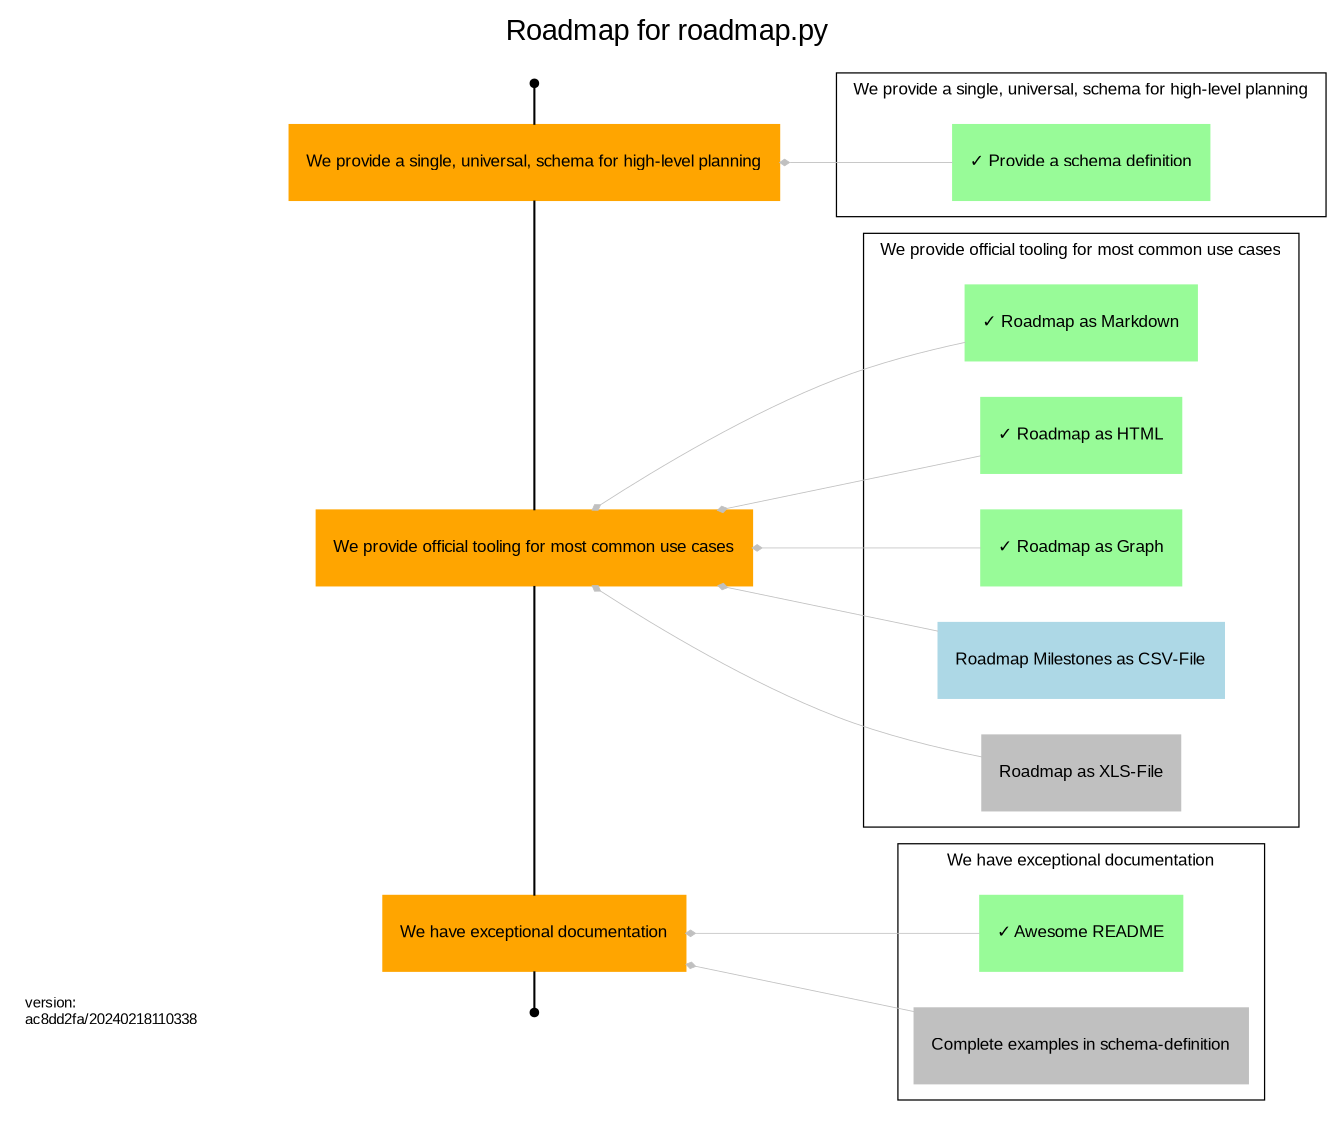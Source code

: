 digraph Roadmap {
  rankdir=RL;
  label="Roadmap for roadmap.py"
  tooltip="This is the planning roadmap for the [uroflavin/roadmap](https://github.com/uroflavin/roadmap) project. 
It acts as both the plan for implementing this tool as well as a demonstration of what a roadmap might look like.

One good example is this roadmap itself. 
What to-do and what is already done to implement roadmap.py can you see in this picture.

![Roadmap Objectives and Keyresults, rendered from roadmap.yml](roadmap.dot.png)

One of the things you'll immediately notice about this file is that it uses *Markdown* for formatting of text and is designed around a structured YAML schema. 
The goal is to make this as easy as possible for humans to read and reason about, while also enabling powerful visualizations to be generated based on the content.
";
  fontname="Arial";
  labelloc="t";

  node[style="filled",shape="rectangle",color="orange",fontname="Arial",fontsize=8];
  edge[weight=1,group="milestones",arrowhead="none"];

  {
	rank=same;

	start[label="Start",shape="point",color="",tooltip="This is the start of your roadmap."];
    end[label="End",shape="point",color="",tooltip="This is the end of your roadmap."];
    
    
    o1 [label="We provide a single, universal, schema for high-level planning",tooltip="The goal of this project is, primarily, to provide a single schema that can be used by different teams to describe the work they are doing and their future intentions. 
The usefulness and applicability of this schema to real-world problem domains will determine whether anything else we do here is of value.
"];
        
            "start" -> o1;
        
    o2 [label="We provide official tooling for most common use cases",tooltip="While the goal of having a single unified schema for planning is that it enables the development of tools that automate various aspects of planning, most teams are not going to adopt this if the fundamentals aren't already solved for them. 
This includes things like being able to visualize your road map in common formats, validating it against the schema etc.
"];
        
            o1 -> o2;
        
    o3 [label="We have exceptional documentation",tooltip="Adoption of something intended to make planning easier is only going to be successful if it is easy to use, and a critical part of that is great documentation. 
Our goal is that someone with no familiarity with our tooling can ramp up and have an initial road map ready for use within only a few minutes.
"];
        
            o2 -> o3;
        
            o3 -> "end" ;
        }
  node[color="grey"];
  edge[weight=5,color="grey",penwidth=0.4,arrowsize=0.4,group="dependencies",arrowhead="diamond"];

  
        
        subgraph cluster_o1 {
            label="We provide a single, universal, schema for high-level planning";
            tooltip="The goal of this project is, primarily, to provide a single schema that can be used by different teams to describe the work they are doing and their future intentions. 
The usefulness and applicability of this schema to real-world problem domains will determine whether anything else we do here is of value.
";
            fontsize=8;
            penwidth=0.6;
            
                
                
                    
                o1_r1 [label="✓ Provide a schema definition",tooltip="Develop a schema that fulfills the main requirements of the objective",color="palegreen"];
                o1_r1 -> o1;
            }
    
        
        subgraph cluster_o2 {
            label="We provide official tooling for most common use cases";
            tooltip="While the goal of having a single unified schema for planning is that it enables the development of tools that automate various aspects of planning, most teams are not going to adopt this if the fundamentals aren't already solved for them. 
This includes things like being able to visualize your road map in common formats, validating it against the schema etc.
";
            fontsize=8;
            penwidth=0.6;
            
                
                
                    
                o2_r1 [label="✓ Roadmap as Markdown",tooltip="We should be able to generate some markdown out of roadmap.yml
",color="palegreen"];
                o2_r1 -> o2;
            
                
                
                    
                o2_r2 [label="✓ Roadmap as HTML",tooltip="We should be able to generate some html out of roadmap.yml
",color="palegreen"];
                o2_r2 -> o2;
            
                
                
                    
                o2_r3 [label="✓ Roadmap as Graph",tooltip="We should be able to generate some dot out of roadmap.yml
",color="palegreen"];
                o2_r3 -> o2;
            
                
                
                    
                o2_r4 [label="Roadmap Milestones as CSV-File",tooltip="Excel is THE projectmanagement tool. 
To render some progress in your favorite tool ;-) we should be able to generate some csv out of roadmap.yml-milestone and deliverables.
CSV is limited capable for exporting everything, so this would be a good first step towards Roadmap als XLS-File.
",color="lightblue"];
                o2_r4 -> o2;
            
                
                
                    
                o2_r5 [label="Roadmap as XLS-File",tooltip="We should be able to generate some xls out of roadmap.yml
",color="grey"];
                o2_r5 -> o2;
            }
    
        
        subgraph cluster_o3 {
            label="We have exceptional documentation";
            tooltip="Adoption of something intended to make planning easier is only going to be successful if it is easy to use, and a critical part of that is great documentation. 
Our goal is that someone with no familiarity with our tooling can ramp up and have an initial road map ready for use within only a few minutes.
";
            fontsize=8;
            penwidth=0.6;
            
                
                
                    
                o3_r1 [label="✓ Awesome README",tooltip="We need to complete our README explaining the purpose of this project and giving some basic examples of its use.
",color="palegreen"];
                o3_r1 -> o3;
            
                
                
                    
                o3_r2 [label="Complete examples in schema-definition",tooltip="Complete the examples so that every user of the schema is able to find suitable examples for their specific use cases",color="grey"];
                o3_r2 -> o3;
            }
    subgraph footer {
                {
                    rank="sink"; 
                    footer [fontsize=7 shape="box" color="white" label="version:\lac8dd2fa/20240218110338\l"];
                }
            }
}